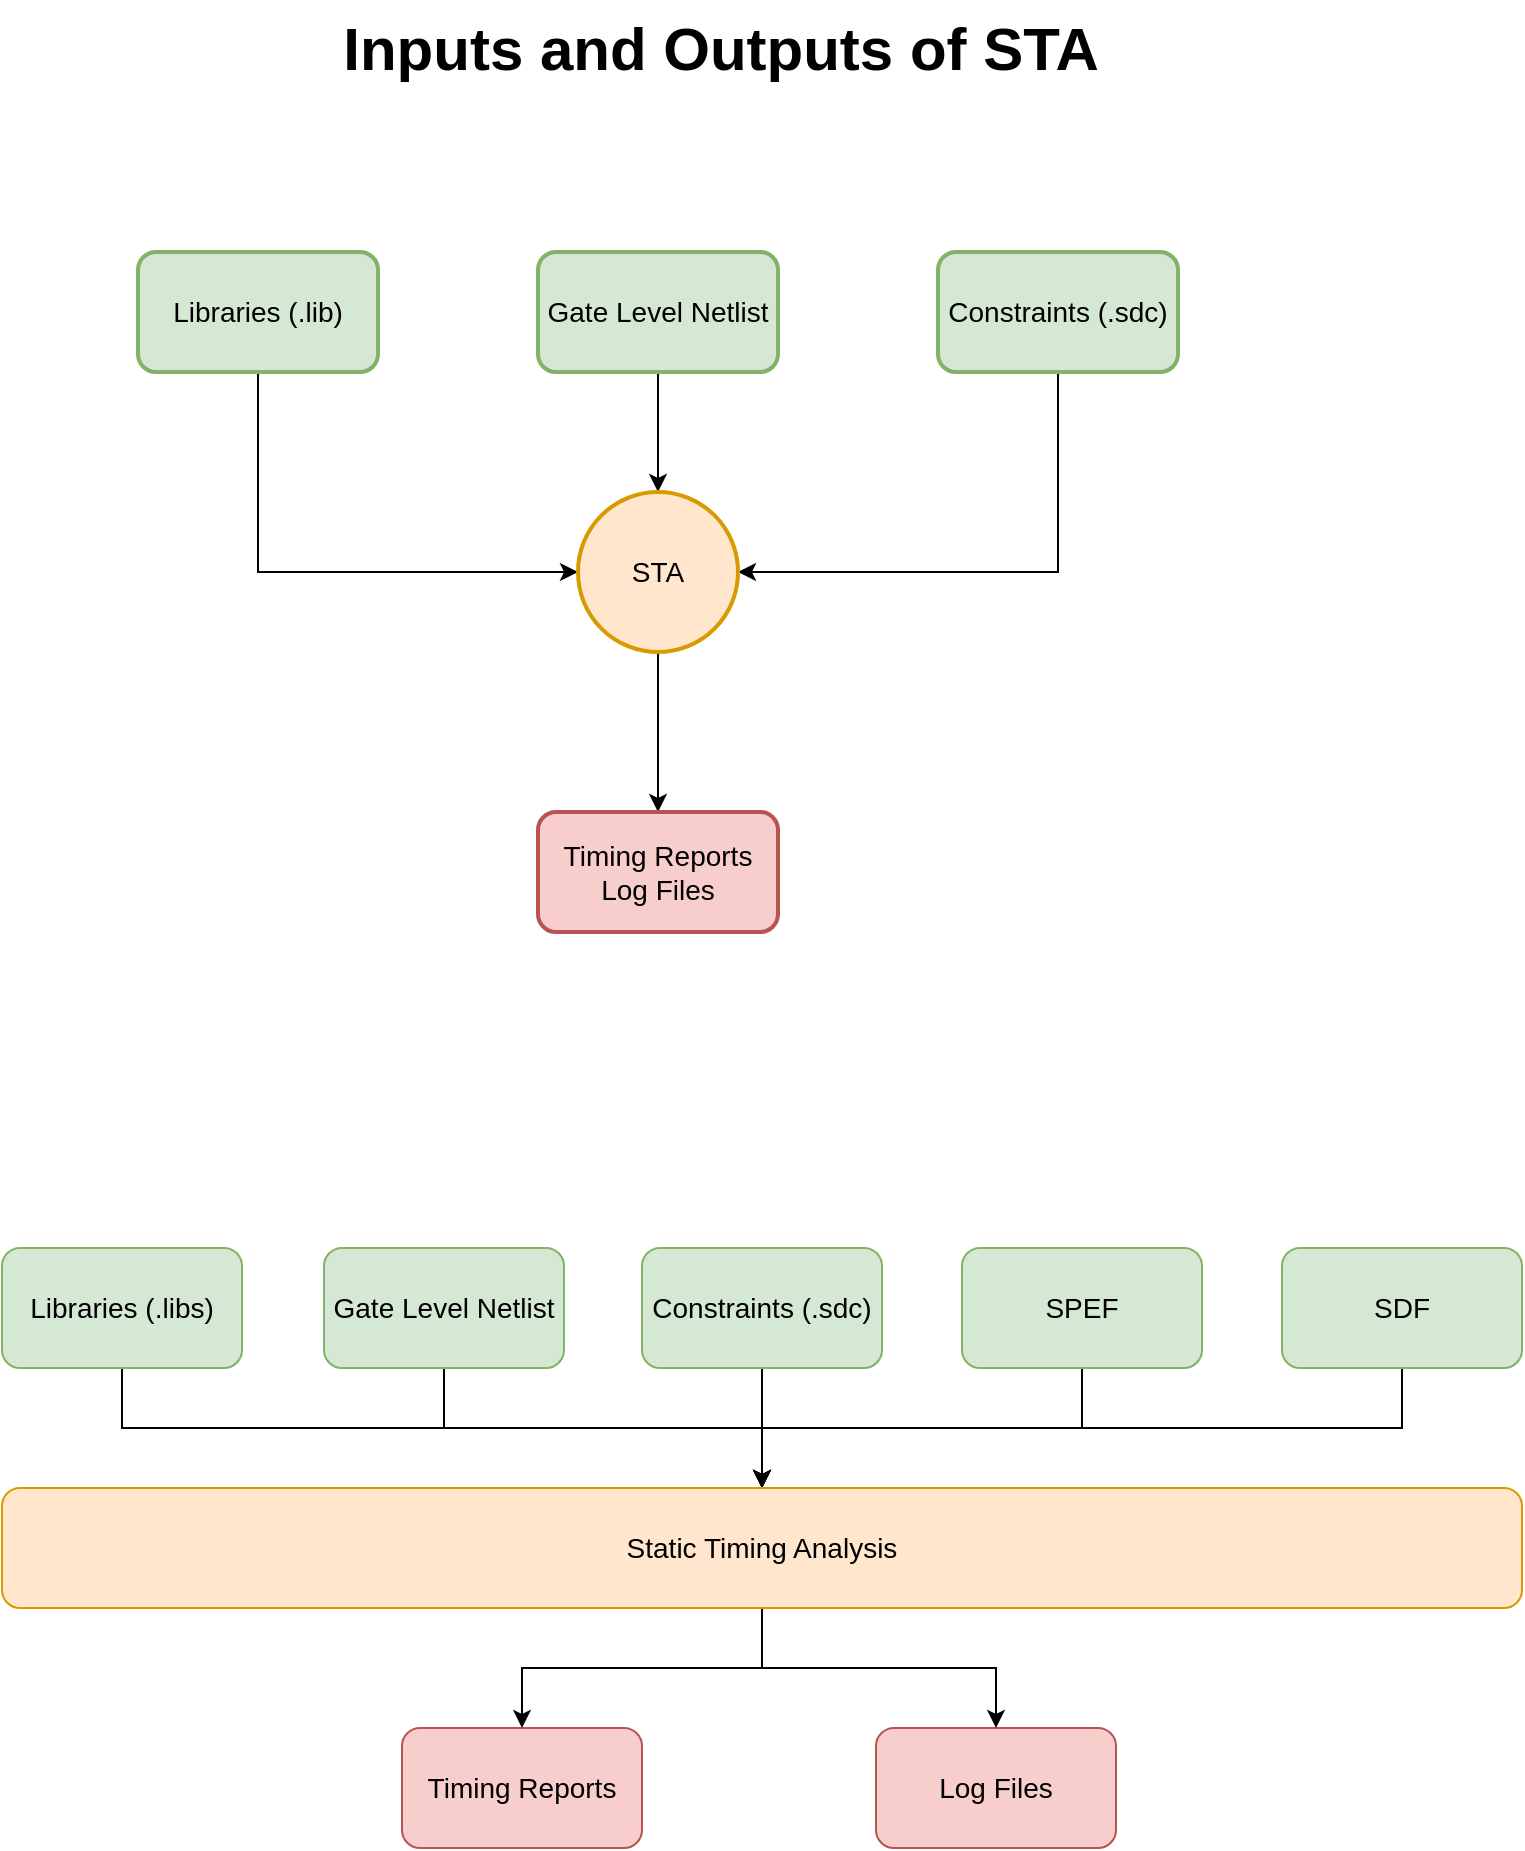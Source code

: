 <mxfile version="28.1.1">
  <diagram name="Page-1" id="hId_z6nj5ehB06tz2Tm5">
    <mxGraphModel dx="1225" dy="773" grid="1" gridSize="10" guides="1" tooltips="1" connect="1" arrows="1" fold="1" page="1" pageScale="1" pageWidth="850" pageHeight="1100" math="0" shadow="0">
      <root>
        <mxCell id="0" />
        <mxCell id="1" parent="0" />
        <mxCell id="HBcbBVoYGgbt2iBhkjOB-11" style="edgeStyle=orthogonalEdgeStyle;rounded=0;orthogonalLoop=1;jettySize=auto;html=1;exitX=0.5;exitY=1;exitDx=0;exitDy=0;entryX=0;entryY=0.5;entryDx=0;entryDy=0;fontStyle=0" parent="1" source="HBcbBVoYGgbt2iBhkjOB-1" target="HBcbBVoYGgbt2iBhkjOB-4" edge="1">
          <mxGeometry relative="1" as="geometry" />
        </mxCell>
        <mxCell id="HBcbBVoYGgbt2iBhkjOB-1" value="Libraries (.lib)" style="rounded=1;whiteSpace=wrap;html=1;strokeWidth=2;fontSize=14;fontStyle=0;fillColor=#d5e8d4;strokeColor=#82b366;" parent="1" vertex="1">
          <mxGeometry x="148" y="142" width="120" height="60" as="geometry" />
        </mxCell>
        <mxCell id="HBcbBVoYGgbt2iBhkjOB-9" style="edgeStyle=orthogonalEdgeStyle;rounded=0;orthogonalLoop=1;jettySize=auto;html=1;exitX=0.5;exitY=1;exitDx=0;exitDy=0;entryX=0.5;entryY=0;entryDx=0;entryDy=0;fontStyle=0" parent="1" source="HBcbBVoYGgbt2iBhkjOB-2" target="HBcbBVoYGgbt2iBhkjOB-4" edge="1">
          <mxGeometry relative="1" as="geometry" />
        </mxCell>
        <mxCell id="HBcbBVoYGgbt2iBhkjOB-2" value="Gate Level Netlist" style="rounded=1;whiteSpace=wrap;html=1;strokeWidth=2;fontSize=14;fontStyle=0;fillColor=#d5e8d4;strokeColor=#82b366;" parent="1" vertex="1">
          <mxGeometry x="348" y="142" width="120" height="60" as="geometry" />
        </mxCell>
        <mxCell id="HBcbBVoYGgbt2iBhkjOB-10" style="edgeStyle=orthogonalEdgeStyle;rounded=0;orthogonalLoop=1;jettySize=auto;html=1;exitX=0.5;exitY=1;exitDx=0;exitDy=0;entryX=1;entryY=0.5;entryDx=0;entryDy=0;fontStyle=0" parent="1" source="HBcbBVoYGgbt2iBhkjOB-3" target="HBcbBVoYGgbt2iBhkjOB-4" edge="1">
          <mxGeometry relative="1" as="geometry" />
        </mxCell>
        <mxCell id="HBcbBVoYGgbt2iBhkjOB-3" value="Constraints (.sdc)" style="rounded=1;whiteSpace=wrap;html=1;strokeWidth=2;fontSize=14;fontStyle=0;fillColor=#d5e8d4;strokeColor=#82b366;" parent="1" vertex="1">
          <mxGeometry x="548" y="142" width="120" height="60" as="geometry" />
        </mxCell>
        <mxCell id="HBcbBVoYGgbt2iBhkjOB-12" style="edgeStyle=orthogonalEdgeStyle;rounded=0;orthogonalLoop=1;jettySize=auto;html=1;exitX=0.5;exitY=1;exitDx=0;exitDy=0;entryX=0.5;entryY=0;entryDx=0;entryDy=0;fontStyle=0" parent="1" source="HBcbBVoYGgbt2iBhkjOB-4" target="HBcbBVoYGgbt2iBhkjOB-5" edge="1">
          <mxGeometry relative="1" as="geometry" />
        </mxCell>
        <mxCell id="HBcbBVoYGgbt2iBhkjOB-4" value="STA" style="ellipse;whiteSpace=wrap;html=1;aspect=fixed;strokeWidth=2;fontSize=14;fontStyle=0;fillColor=#ffe6cc;strokeColor=#d79b00;" parent="1" vertex="1">
          <mxGeometry x="368" y="262" width="80" height="80" as="geometry" />
        </mxCell>
        <mxCell id="HBcbBVoYGgbt2iBhkjOB-5" value="Timing Reports&lt;div&gt;Log Files&lt;/div&gt;" style="rounded=1;whiteSpace=wrap;html=1;strokeWidth=2;fontSize=14;fontStyle=0;fillColor=#f8cecc;strokeColor=#b85450;" parent="1" vertex="1">
          <mxGeometry x="348" y="422" width="120" height="60" as="geometry" />
        </mxCell>
        <mxCell id="WHp-Qc4TdJ1LshXwCAer-1" value="&lt;b&gt;&lt;font style=&quot;font-size: 30px;&quot;&gt;Inputs and Outputs of STA&lt;/font&gt;&lt;/b&gt;" style="text;html=1;align=center;verticalAlign=middle;resizable=0;points=[];autosize=1;strokeColor=none;fillColor=none;" vertex="1" parent="1">
          <mxGeometry x="241" y="16" width="396" height="48" as="geometry" />
        </mxCell>
        <mxCell id="WHp-Qc4TdJ1LshXwCAer-23" style="edgeStyle=orthogonalEdgeStyle;rounded=0;orthogonalLoop=1;jettySize=auto;html=1;exitX=0.5;exitY=1;exitDx=0;exitDy=0;" edge="1" parent="1" source="WHp-Qc4TdJ1LshXwCAer-2" target="WHp-Qc4TdJ1LshXwCAer-21">
          <mxGeometry relative="1" as="geometry" />
        </mxCell>
        <mxCell id="WHp-Qc4TdJ1LshXwCAer-2" value="Libraries (.libs)" style="rounded=1;whiteSpace=wrap;html=1;fontSize=14;fillColor=#d5e8d4;strokeColor=#82b366;" vertex="1" parent="1">
          <mxGeometry x="80" y="640" width="120" height="60" as="geometry" />
        </mxCell>
        <mxCell id="WHp-Qc4TdJ1LshXwCAer-24" value="" style="edgeStyle=orthogonalEdgeStyle;rounded=0;orthogonalLoop=1;jettySize=auto;html=1;" edge="1" parent="1" source="WHp-Qc4TdJ1LshXwCAer-3" target="WHp-Qc4TdJ1LshXwCAer-21">
          <mxGeometry relative="1" as="geometry" />
        </mxCell>
        <mxCell id="WHp-Qc4TdJ1LshXwCAer-3" value="Gate Level Netlist" style="rounded=1;whiteSpace=wrap;html=1;fontSize=14;fillColor=#d5e8d4;strokeColor=#82b366;" vertex="1" parent="1">
          <mxGeometry x="241" y="640" width="120" height="60" as="geometry" />
        </mxCell>
        <mxCell id="WHp-Qc4TdJ1LshXwCAer-25" value="" style="edgeStyle=orthogonalEdgeStyle;rounded=0;orthogonalLoop=1;jettySize=auto;html=1;" edge="1" parent="1" source="WHp-Qc4TdJ1LshXwCAer-4" target="WHp-Qc4TdJ1LshXwCAer-21">
          <mxGeometry relative="1" as="geometry" />
        </mxCell>
        <mxCell id="WHp-Qc4TdJ1LshXwCAer-4" value="Constraints (.sdc)" style="rounded=1;whiteSpace=wrap;html=1;fontSize=14;fillColor=#d5e8d4;strokeColor=#82b366;" vertex="1" parent="1">
          <mxGeometry x="400" y="640" width="120" height="60" as="geometry" />
        </mxCell>
        <mxCell id="WHp-Qc4TdJ1LshXwCAer-26" value="" style="edgeStyle=orthogonalEdgeStyle;rounded=0;orthogonalLoop=1;jettySize=auto;html=1;" edge="1" parent="1" source="WHp-Qc4TdJ1LshXwCAer-5" target="WHp-Qc4TdJ1LshXwCAer-21">
          <mxGeometry relative="1" as="geometry" />
        </mxCell>
        <mxCell id="WHp-Qc4TdJ1LshXwCAer-5" value="SPEF" style="rounded=1;whiteSpace=wrap;html=1;fontSize=14;fillColor=#d5e8d4;strokeColor=#82b366;" vertex="1" parent="1">
          <mxGeometry x="560" y="640" width="120" height="60" as="geometry" />
        </mxCell>
        <mxCell id="WHp-Qc4TdJ1LshXwCAer-27" value="" style="edgeStyle=orthogonalEdgeStyle;rounded=0;orthogonalLoop=1;jettySize=auto;html=1;" edge="1" parent="1" source="WHp-Qc4TdJ1LshXwCAer-6" target="WHp-Qc4TdJ1LshXwCAer-21">
          <mxGeometry relative="1" as="geometry" />
        </mxCell>
        <mxCell id="WHp-Qc4TdJ1LshXwCAer-6" value="SDF" style="rounded=1;whiteSpace=wrap;html=1;fontSize=14;fillColor=#d5e8d4;strokeColor=#82b366;" vertex="1" parent="1">
          <mxGeometry x="720" y="640" width="120" height="60" as="geometry" />
        </mxCell>
        <mxCell id="WHp-Qc4TdJ1LshXwCAer-9" value="Timing Reports" style="rounded=1;whiteSpace=wrap;html=1;fontSize=14;fillColor=#f8cecc;strokeColor=#b85450;" vertex="1" parent="1">
          <mxGeometry x="280" y="880" width="120" height="60" as="geometry" />
        </mxCell>
        <mxCell id="WHp-Qc4TdJ1LshXwCAer-10" value="Log Files" style="rounded=1;whiteSpace=wrap;html=1;fontSize=14;fillColor=#f8cecc;strokeColor=#b85450;" vertex="1" parent="1">
          <mxGeometry x="517" y="880" width="120" height="60" as="geometry" />
        </mxCell>
        <mxCell id="WHp-Qc4TdJ1LshXwCAer-28" style="edgeStyle=orthogonalEdgeStyle;rounded=0;orthogonalLoop=1;jettySize=auto;html=1;exitX=0.5;exitY=1;exitDx=0;exitDy=0;entryX=0.5;entryY=0;entryDx=0;entryDy=0;" edge="1" parent="1" source="WHp-Qc4TdJ1LshXwCAer-21" target="WHp-Qc4TdJ1LshXwCAer-9">
          <mxGeometry relative="1" as="geometry" />
        </mxCell>
        <mxCell id="WHp-Qc4TdJ1LshXwCAer-29" style="edgeStyle=orthogonalEdgeStyle;rounded=0;orthogonalLoop=1;jettySize=auto;html=1;exitX=0.5;exitY=1;exitDx=0;exitDy=0;entryX=0.5;entryY=0;entryDx=0;entryDy=0;" edge="1" parent="1" source="WHp-Qc4TdJ1LshXwCAer-21" target="WHp-Qc4TdJ1LshXwCAer-10">
          <mxGeometry relative="1" as="geometry" />
        </mxCell>
        <mxCell id="WHp-Qc4TdJ1LshXwCAer-21" value="&lt;span style=&quot;font-size: 14px;&quot;&gt;Static Timing Analysis&lt;/span&gt;" style="rounded=1;whiteSpace=wrap;html=1;fillColor=#ffe6cc;strokeColor=#d79b00;" vertex="1" parent="1">
          <mxGeometry x="80" y="760" width="760" height="60" as="geometry" />
        </mxCell>
      </root>
    </mxGraphModel>
  </diagram>
</mxfile>

